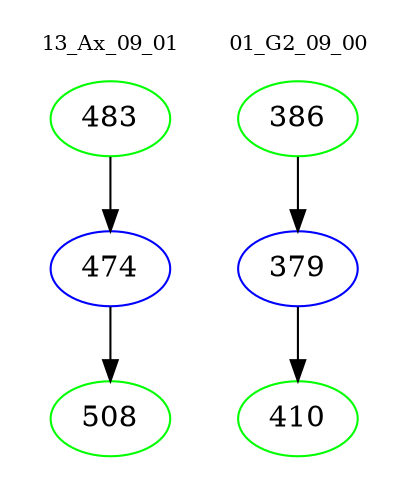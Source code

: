 digraph{
subgraph cluster_0 {
color = white
label = "13_Ax_09_01";
fontsize=10;
T0_483 [label="483", color="green"]
T0_483 -> T0_474 [color="black"]
T0_474 [label="474", color="blue"]
T0_474 -> T0_508 [color="black"]
T0_508 [label="508", color="green"]
}
subgraph cluster_1 {
color = white
label = "01_G2_09_00";
fontsize=10;
T1_386 [label="386", color="green"]
T1_386 -> T1_379 [color="black"]
T1_379 [label="379", color="blue"]
T1_379 -> T1_410 [color="black"]
T1_410 [label="410", color="green"]
}
}

